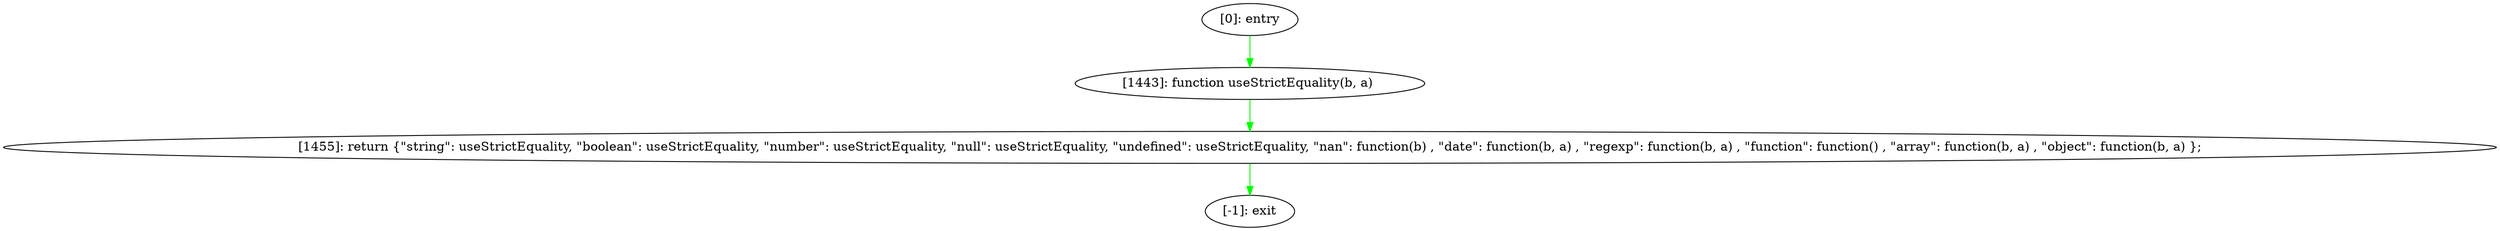 digraph {
"0" [label="[-1]: exit"] 
"1" [label="[0]: entry"] 
"2" [label="[1443]: function useStrictEquality(b, a) \n"] 
"3" [label="[1455]: return {\"string\": useStrictEquality, \"boolean\": useStrictEquality, \"number\": useStrictEquality, \"null\": useStrictEquality, \"undefined\": useStrictEquality, \"nan\": function(b) , \"date\": function(b, a) , \"regexp\": function(b, a) , \"function\": function() , \"array\": function(b, a) , \"object\": function(b, a) };\n"] 
"1" -> "2" [label="" color="green"] 
"2" -> "3" [label="" color="green"] 
"3" -> "0" [label="" color="green"] 
}
